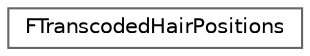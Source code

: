 digraph "Graphical Class Hierarchy"
{
 // INTERACTIVE_SVG=YES
 // LATEX_PDF_SIZE
  bgcolor="transparent";
  edge [fontname=Helvetica,fontsize=10,labelfontname=Helvetica,labelfontsize=10];
  node [fontname=Helvetica,fontsize=10,shape=box,height=0.2,width=0.4];
  rankdir="LR";
  Node0 [id="Node000000",label="FTranscodedHairPositions",height=0.2,width=0.4,color="grey40", fillcolor="white", style="filled",URL="$df/dcd/structFTranscodedHairPositions.html",tooltip=" "];
}
